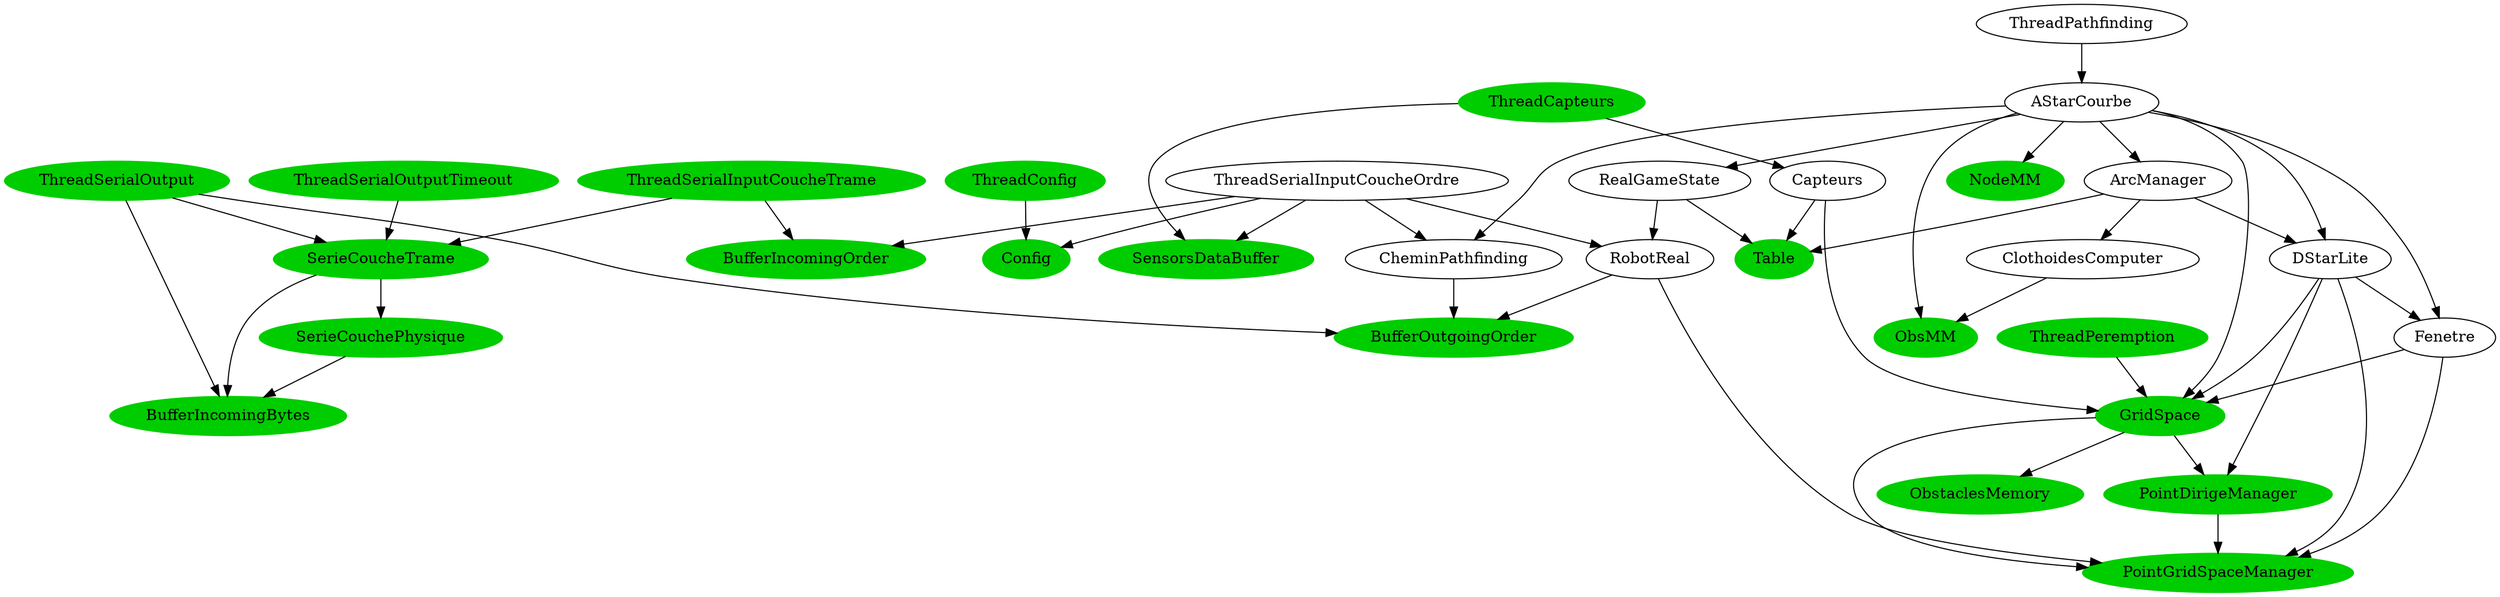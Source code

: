 digraph dependancesJava {
ThreadCapteurs [color=green3, style=filled];
SensorsDataBuffer [color=green3, style=filled];
ThreadCapteurs -> SensorsDataBuffer;
Capteurs;
ThreadCapteurs -> Capteurs;
GridSpace [color=green3, style=filled];
Capteurs -> GridSpace;
ObstaclesMemory [color=green3, style=filled];
GridSpace -> ObstaclesMemory;
PointGridSpaceManager [color=green3, style=filled];
GridSpace -> PointGridSpaceManager;
PointDirigeManager [color=green3, style=filled];
GridSpace -> PointDirigeManager;
PointGridSpaceManager [color=green3, style=filled];
PointDirigeManager -> PointGridSpaceManager;
Table [color=green3, style=filled];
Capteurs -> Table;
ThreadConfig [color=green3, style=filled];
Config [color=green3, style=filled];
ThreadConfig -> Config;
ThreadPathfinding;
AStarCourbe;
ThreadPathfinding -> AStarCourbe;
DStarLite;
AStarCourbe -> DStarLite;
GridSpace [color=green3, style=filled];
DStarLite -> GridSpace;
PointGridSpaceManager [color=green3, style=filled];
DStarLite -> PointGridSpaceManager;
PointDirigeManager [color=green3, style=filled];
DStarLite -> PointDirigeManager;
Fenetre;
DStarLite -> Fenetre;
GridSpace [color=green3, style=filled];
Fenetre -> GridSpace;
PointGridSpaceManager [color=green3, style=filled];
Fenetre -> PointGridSpaceManager;
ArcManager;
AStarCourbe -> ArcManager;
DStarLite;
ArcManager -> DStarLite;
ClothoidesComputer;
ArcManager -> ClothoidesComputer;
ObsMM [color=green3, style=filled];
ClothoidesComputer -> ObsMM;
Table [color=green3, style=filled];
ArcManager -> Table;
RealGameState;
AStarCourbe -> RealGameState;
RobotReal;
RealGameState -> RobotReal;
BufferOutgoingOrder [color=green3, style=filled];
RobotReal -> BufferOutgoingOrder;
PointGridSpaceManager [color=green3, style=filled];
RobotReal -> PointGridSpaceManager;
Table [color=green3, style=filled];
RealGameState -> Table;
CheminPathfinding;
AStarCourbe -> CheminPathfinding;
BufferOutgoingOrder [color=green3, style=filled];
CheminPathfinding -> BufferOutgoingOrder;
NodeMM [color=green3, style=filled];
AStarCourbe -> NodeMM;
GridSpace [color=green3, style=filled];
AStarCourbe -> GridSpace;
ObsMM [color=green3, style=filled];
AStarCourbe -> ObsMM;
Fenetre;
AStarCourbe -> Fenetre;
ThreadPeremption [color=green3, style=filled];
GridSpace [color=green3, style=filled];
ThreadPeremption -> GridSpace;
ThreadSerialInputCoucheOrdre;
Config [color=green3, style=filled];
ThreadSerialInputCoucheOrdre -> Config;
BufferIncomingOrder [color=green3, style=filled];
ThreadSerialInputCoucheOrdre -> BufferIncomingOrder;
SensorsDataBuffer [color=green3, style=filled];
ThreadSerialInputCoucheOrdre -> SensorsDataBuffer;
RobotReal;
ThreadSerialInputCoucheOrdre -> RobotReal;
CheminPathfinding;
ThreadSerialInputCoucheOrdre -> CheminPathfinding;
ThreadSerialInputCoucheTrame [color=green3, style=filled];
SerieCoucheTrame [color=green3, style=filled];
ThreadSerialInputCoucheTrame -> SerieCoucheTrame;
SerieCouchePhysique [color=green3, style=filled];
SerieCoucheTrame -> SerieCouchePhysique;
BufferIncomingBytes [color=green3, style=filled];
SerieCouchePhysique -> BufferIncomingBytes;
BufferIncomingBytes [color=green3, style=filled];
SerieCoucheTrame -> BufferIncomingBytes;
BufferIncomingOrder [color=green3, style=filled];
ThreadSerialInputCoucheTrame -> BufferIncomingOrder;
ThreadSerialOutput [color=green3, style=filled];
SerieCoucheTrame [color=green3, style=filled];
ThreadSerialOutput -> SerieCoucheTrame;
BufferOutgoingOrder [color=green3, style=filled];
ThreadSerialOutput -> BufferOutgoingOrder;
BufferIncomingBytes [color=green3, style=filled];
ThreadSerialOutput -> BufferIncomingBytes;
ThreadSerialOutputTimeout [color=green3, style=filled];
SerieCoucheTrame [color=green3, style=filled];
ThreadSerialOutputTimeout -> SerieCoucheTrame;
Config [color=green3, style=filled];
Fenetre;
DStarLite;
GridSpace [color=green3, style=filled];
ClothoidesComputer;
Fenetre;
ThreadCapteurs [color=green3, style=filled];
ThreadCapteurs [color=green3, style=filled];
ThreadConfig [color=green3, style=filled];
ThreadConfig [color=green3, style=filled];
ThreadPathfinding;
ThreadPathfinding;
ThreadPeremption [color=green3, style=filled];
ThreadPeremption [color=green3, style=filled];
ThreadSerialInputCoucheOrdre;
ThreadSerialInputCoucheOrdre;
ThreadSerialInputCoucheTrame [color=green3, style=filled];
ThreadSerialInputCoucheTrame [color=green3, style=filled];
ThreadSerialOutput [color=green3, style=filled];
ThreadSerialOutput [color=green3, style=filled];
ThreadSerialOutputTimeout [color=green3, style=filled];
ThreadSerialOutputTimeout [color=green3, style=filled];
}

